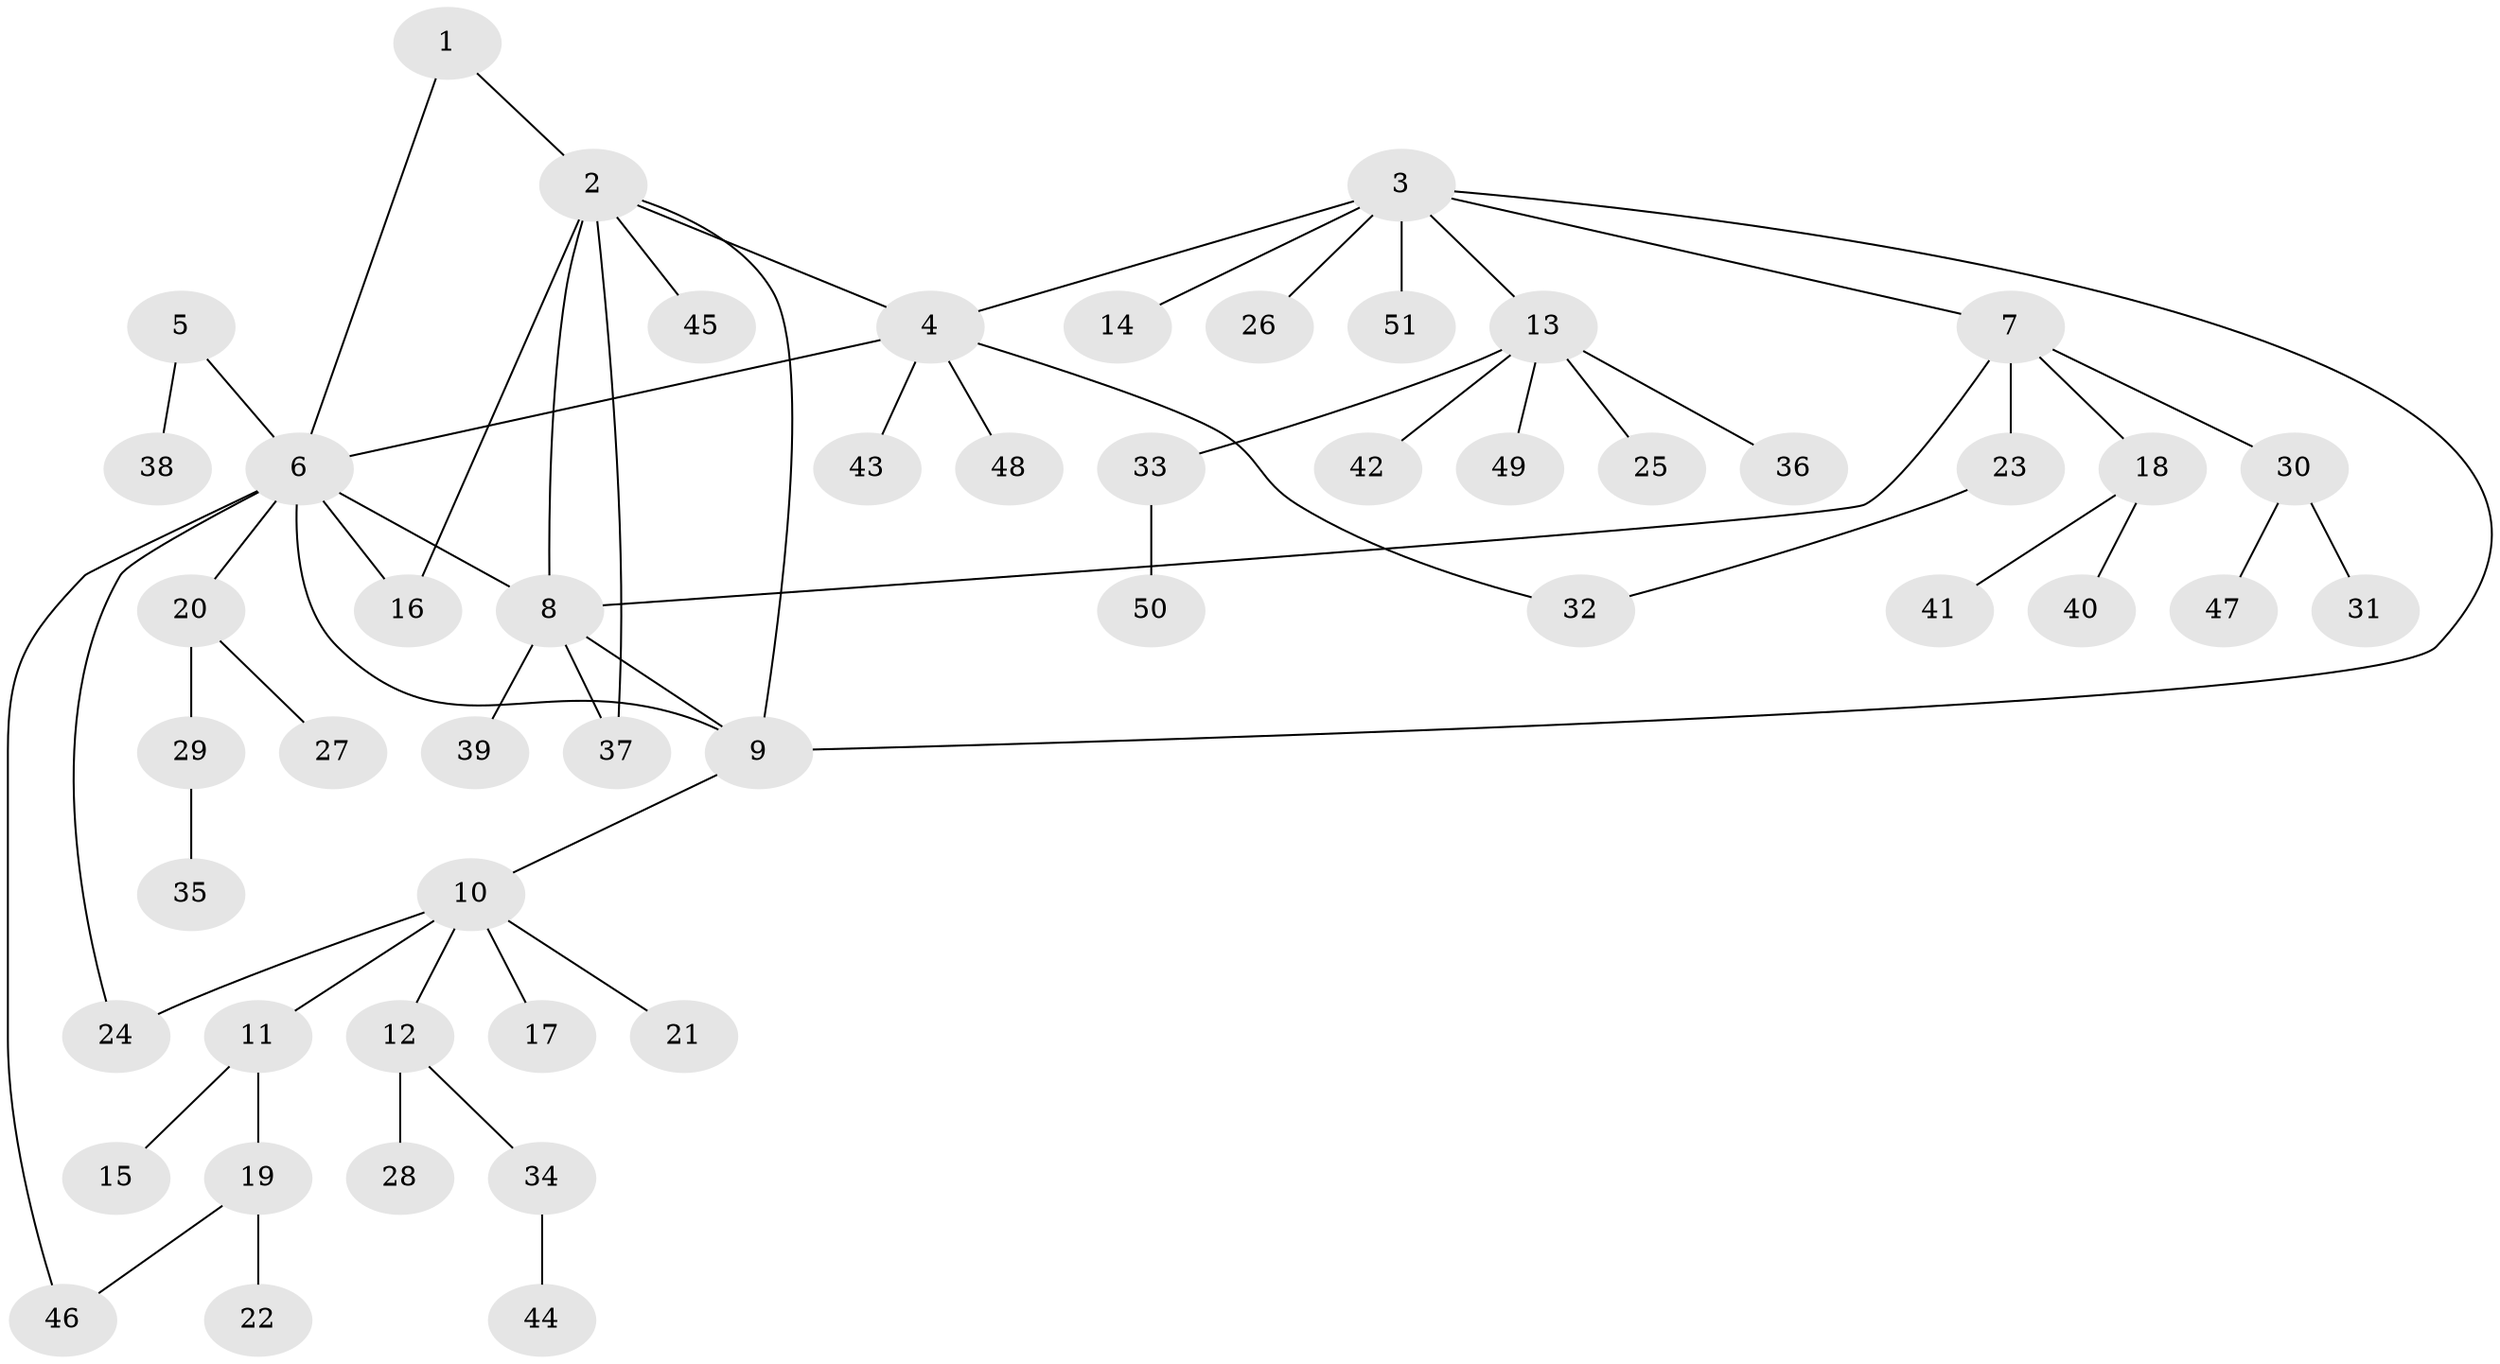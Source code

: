 // Generated by graph-tools (version 1.1) at 2025/37/03/09/25 02:37:29]
// undirected, 51 vertices, 61 edges
graph export_dot {
graph [start="1"]
  node [color=gray90,style=filled];
  1;
  2;
  3;
  4;
  5;
  6;
  7;
  8;
  9;
  10;
  11;
  12;
  13;
  14;
  15;
  16;
  17;
  18;
  19;
  20;
  21;
  22;
  23;
  24;
  25;
  26;
  27;
  28;
  29;
  30;
  31;
  32;
  33;
  34;
  35;
  36;
  37;
  38;
  39;
  40;
  41;
  42;
  43;
  44;
  45;
  46;
  47;
  48;
  49;
  50;
  51;
  1 -- 2;
  1 -- 6;
  2 -- 4;
  2 -- 8;
  2 -- 9;
  2 -- 16;
  2 -- 37;
  2 -- 45;
  3 -- 4;
  3 -- 7;
  3 -- 9;
  3 -- 13;
  3 -- 14;
  3 -- 26;
  3 -- 51;
  4 -- 6;
  4 -- 32;
  4 -- 43;
  4 -- 48;
  5 -- 6;
  5 -- 38;
  6 -- 8;
  6 -- 9;
  6 -- 16;
  6 -- 20;
  6 -- 24;
  6 -- 46;
  7 -- 8;
  7 -- 18;
  7 -- 23;
  7 -- 30;
  8 -- 9;
  8 -- 37;
  8 -- 39;
  9 -- 10;
  10 -- 11;
  10 -- 12;
  10 -- 17;
  10 -- 21;
  10 -- 24;
  11 -- 15;
  11 -- 19;
  12 -- 28;
  12 -- 34;
  13 -- 25;
  13 -- 33;
  13 -- 36;
  13 -- 42;
  13 -- 49;
  18 -- 40;
  18 -- 41;
  19 -- 22;
  19 -- 46;
  20 -- 27;
  20 -- 29;
  23 -- 32;
  29 -- 35;
  30 -- 31;
  30 -- 47;
  33 -- 50;
  34 -- 44;
}

